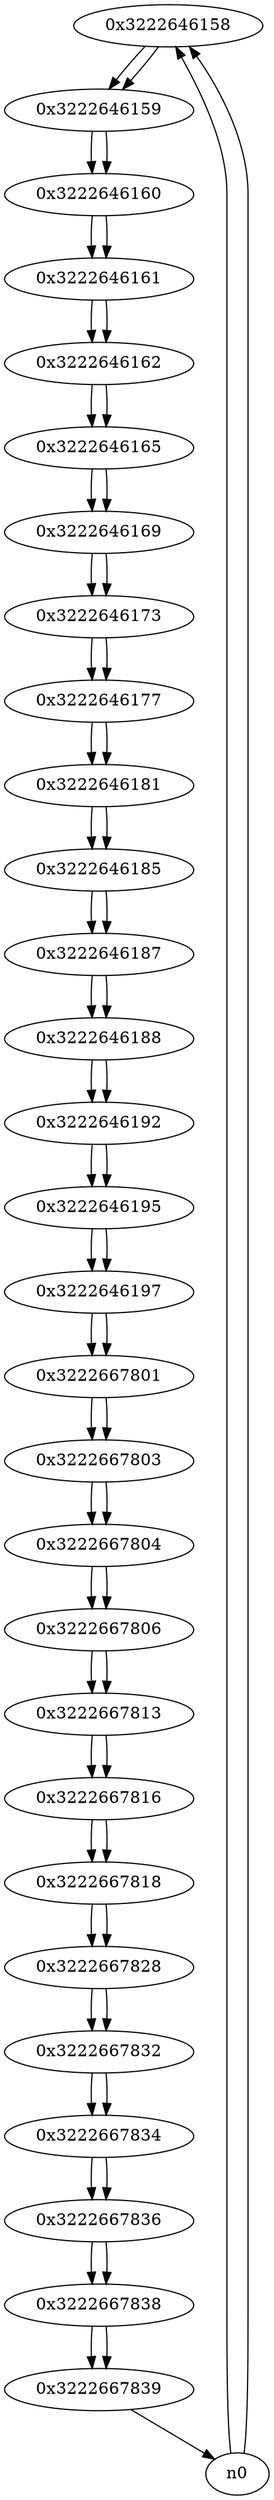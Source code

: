 digraph G{
/* nodes */
  n1 [label="0x3222646158"]
  n2 [label="0x3222646159"]
  n3 [label="0x3222646160"]
  n4 [label="0x3222646161"]
  n5 [label="0x3222646162"]
  n6 [label="0x3222646165"]
  n7 [label="0x3222646169"]
  n8 [label="0x3222646173"]
  n9 [label="0x3222646177"]
  n10 [label="0x3222646181"]
  n11 [label="0x3222646185"]
  n12 [label="0x3222646187"]
  n13 [label="0x3222646188"]
  n14 [label="0x3222646192"]
  n15 [label="0x3222646195"]
  n16 [label="0x3222646197"]
  n17 [label="0x3222667801"]
  n18 [label="0x3222667803"]
  n19 [label="0x3222667804"]
  n20 [label="0x3222667806"]
  n21 [label="0x3222667813"]
  n22 [label="0x3222667816"]
  n23 [label="0x3222667818"]
  n24 [label="0x3222667828"]
  n25 [label="0x3222667832"]
  n26 [label="0x3222667834"]
  n27 [label="0x3222667836"]
  n28 [label="0x3222667838"]
  n29 [label="0x3222667839"]
/* edges */
n1 -> n2;
n0 -> n1;
n0 -> n1;
n2 -> n3;
n1 -> n2;
n3 -> n4;
n2 -> n3;
n4 -> n5;
n3 -> n4;
n5 -> n6;
n4 -> n5;
n6 -> n7;
n5 -> n6;
n7 -> n8;
n6 -> n7;
n8 -> n9;
n7 -> n8;
n9 -> n10;
n8 -> n9;
n10 -> n11;
n9 -> n10;
n11 -> n12;
n10 -> n11;
n12 -> n13;
n11 -> n12;
n13 -> n14;
n12 -> n13;
n14 -> n15;
n13 -> n14;
n15 -> n16;
n14 -> n15;
n16 -> n17;
n15 -> n16;
n17 -> n18;
n16 -> n17;
n18 -> n19;
n17 -> n18;
n19 -> n20;
n18 -> n19;
n20 -> n21;
n19 -> n20;
n21 -> n22;
n20 -> n21;
n22 -> n23;
n21 -> n22;
n23 -> n24;
n22 -> n23;
n24 -> n25;
n23 -> n24;
n25 -> n26;
n24 -> n25;
n26 -> n27;
n25 -> n26;
n27 -> n28;
n26 -> n27;
n28 -> n29;
n27 -> n28;
n29 -> n0;
n28 -> n29;
}
